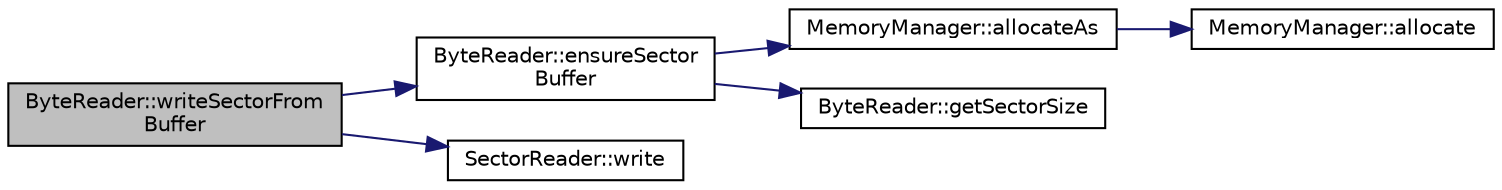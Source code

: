 digraph "ByteReader::writeSectorFromBuffer"
{
  edge [fontname="Helvetica",fontsize="10",labelfontname="Helvetica",labelfontsize="10"];
  node [fontname="Helvetica",fontsize="10",shape=record];
  rankdir="LR";
  Node95 [label="ByteReader::writeSectorFrom\lBuffer",height=0.2,width=0.4,color="black", fillcolor="grey75", style="filled", fontcolor="black"];
  Node95 -> Node96 [color="midnightblue",fontsize="10",style="solid",fontname="Helvetica"];
  Node96 [label="ByteReader::ensureSector\lBuffer",height=0.2,width=0.4,color="black", fillcolor="white", style="filled",URL="$d7/d5d/class_byte_reader.html#ad0457bcdcb3380b159d0a614b3d20f20"];
  Node96 -> Node97 [color="midnightblue",fontsize="10",style="solid",fontname="Helvetica"];
  Node97 [label="MemoryManager::allocateAs",height=0.2,width=0.4,color="black", fillcolor="white", style="filled",URL="$d7/dff/class_memory_manager.html#a98db433aa911826282a28fedcb6e7a78"];
  Node97 -> Node98 [color="midnightblue",fontsize="10",style="solid",fontname="Helvetica"];
  Node98 [label="MemoryManager::allocate",height=0.2,width=0.4,color="black", fillcolor="white", style="filled",URL="$d7/dff/class_memory_manager.html#ac2881a6dbbd6c0312f05761718ac6f08"];
  Node96 -> Node99 [color="midnightblue",fontsize="10",style="solid",fontname="Helvetica"];
  Node99 [label="ByteReader::getSectorSize",height=0.2,width=0.4,color="black", fillcolor="white", style="filled",URL="$d7/d5d/class_byte_reader.html#a1557e32d37869577a89bfbbe4fa6af9a"];
  Node95 -> Node100 [color="midnightblue",fontsize="10",style="solid",fontname="Helvetica"];
  Node100 [label="SectorReader::write",height=0.2,width=0.4,color="black", fillcolor="white", style="filled",URL="$de/de9/class_sector_reader.html#adeb3aa83a42e94d5bdf2b24efa24806c"];
}
